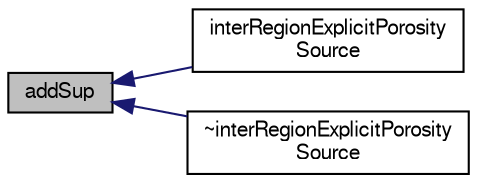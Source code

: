 digraph "addSup"
{
  bgcolor="transparent";
  edge [fontname="FreeSans",fontsize="10",labelfontname="FreeSans",labelfontsize="10"];
  node [fontname="FreeSans",fontsize="10",shape=record];
  rankdir="LR";
  Node775 [label="addSup",height=0.2,width=0.4,color="black", fillcolor="grey75", style="filled", fontcolor="black"];
  Node775 -> Node776 [dir="back",color="midnightblue",fontsize="10",style="solid",fontname="FreeSans"];
  Node776 [label="interRegionExplicitPorosity\lSource",height=0.2,width=0.4,color="black",URL="$a23534.html#ad209360066ab1955c2b3ec0812270ca9",tooltip="Construct from components. "];
  Node775 -> Node777 [dir="back",color="midnightblue",fontsize="10",style="solid",fontname="FreeSans"];
  Node777 [label="~interRegionExplicitPorosity\lSource",height=0.2,width=0.4,color="black",URL="$a23534.html#a0073dfeb4b238d9a8777ba272838c3b2",tooltip="Destructor. "];
}
